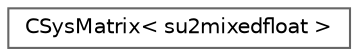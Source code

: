 digraph "Graphical Class Hierarchy"
{
 // LATEX_PDF_SIZE
  bgcolor="transparent";
  edge [fontname=Helvetica,fontsize=10,labelfontname=Helvetica,labelfontsize=10];
  node [fontname=Helvetica,fontsize=10,shape=box,height=0.2,width=0.4];
  rankdir="LR";
  Node0 [id="Node000000",label="CSysMatrix\< su2mixedfloat \>",height=0.2,width=0.4,color="grey40", fillcolor="white", style="filled",URL="$classCSysMatrix.html",tooltip=" "];
}
